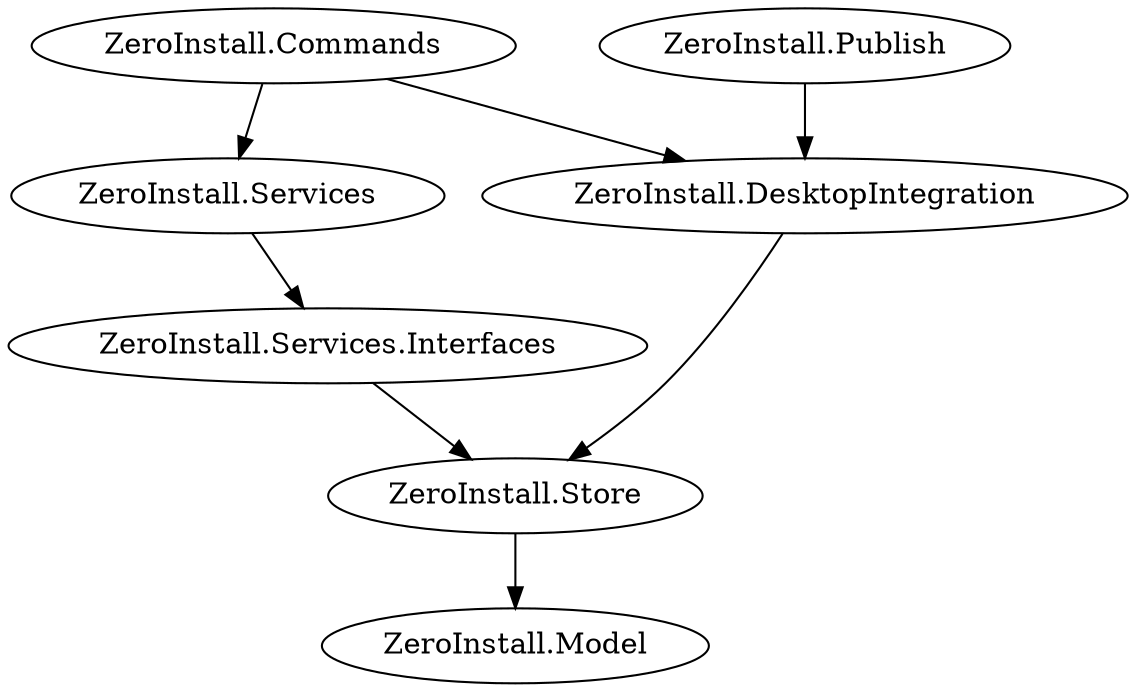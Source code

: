 digraph {
    commands [label="ZeroInstall.Commands"];
    publish [label="ZeroInstall.Publish"];
    services [label="ZeroInstall.Services"];
    services_interfaces [label="ZeroInstall.Services.Interfaces"];
    desktop_integration [label="ZeroInstall.DesktopIntegration"];
    store [label="ZeroInstall.Store"];
    model [label="ZeroInstall.Model"];

    commands -> {services desktop_integration};
    publish -> desktop_integration;
    services -> services_interfaces -> store;
    desktop_integration -> store;
    store -> model;
}
